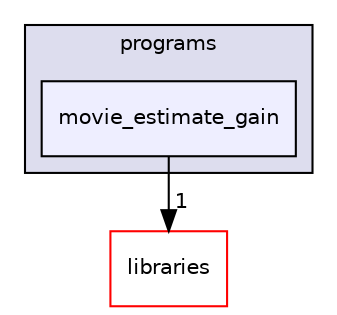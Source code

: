 digraph "xmipp/applications/programs/movie_estimate_gain" {
  compound=true
  node [ fontsize="10", fontname="Helvetica"];
  edge [ labelfontsize="10", labelfontname="Helvetica"];
  subgraph clusterdir_592b16dc4070b933e5655da2b0d20bbb {
    graph [ bgcolor="#ddddee", pencolor="black", label="programs" fontname="Helvetica", fontsize="10", URL="dir_592b16dc4070b933e5655da2b0d20bbb.html"]
  dir_54a8707bd821322e0aee7a74749d40f1 [shape=box, label="movie_estimate_gain", style="filled", fillcolor="#eeeeff", pencolor="black", URL="dir_54a8707bd821322e0aee7a74749d40f1.html"];
  }
  dir_29dba3f3840f20df3b04d1972e99046b [shape=box label="libraries" fillcolor="white" style="filled" color="red" URL="dir_29dba3f3840f20df3b04d1972e99046b.html"];
  dir_54a8707bd821322e0aee7a74749d40f1->dir_29dba3f3840f20df3b04d1972e99046b [headlabel="1", labeldistance=1.5 headhref="dir_000119_000027.html"];
}
